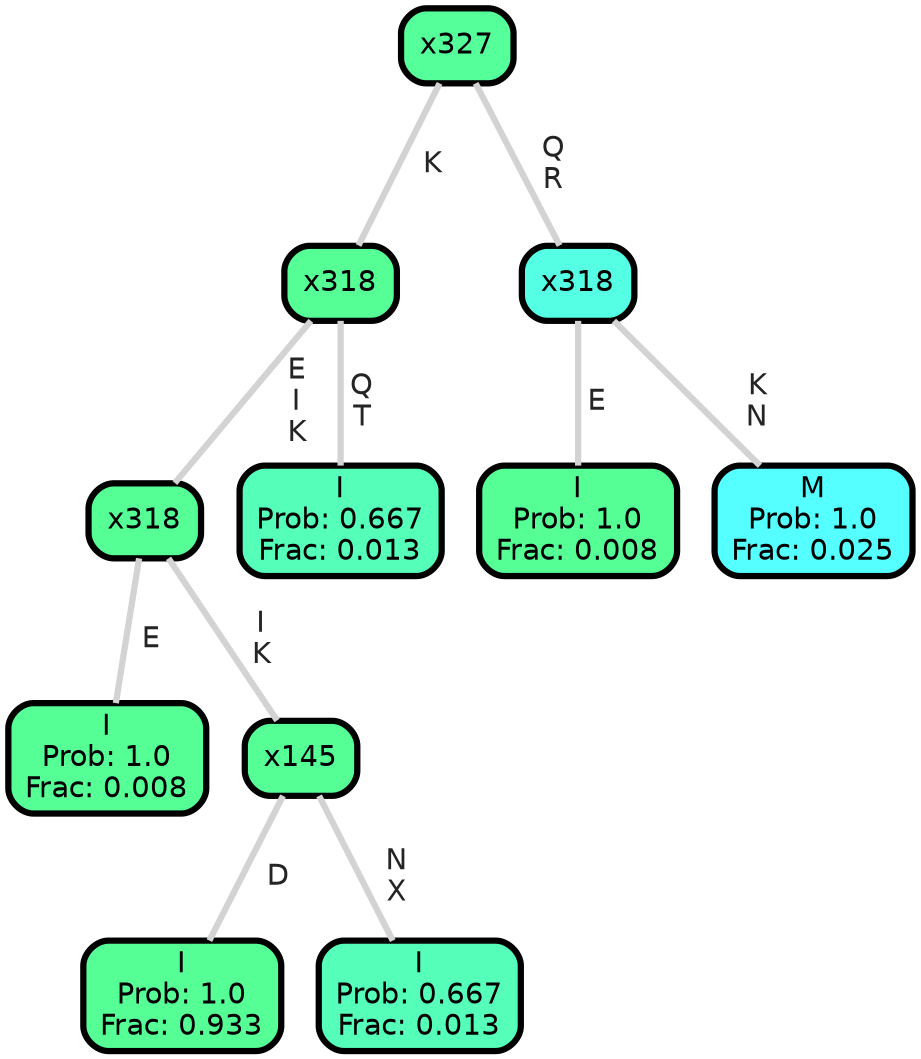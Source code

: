 graph Tree {
node [shape=box, style="filled, rounded",color="black",penwidth="3",fontcolor="black",                 fontname=helvetica] ;
graph [ranksep="0 equally", splines=straight,                 bgcolor=transparent, dpi=200] ;
edge [fontname=helvetica, fontweight=bold,fontcolor=grey14,color=lightgray] ;
0 [label="I
Prob: 1.0
Frac: 0.008", fillcolor="#55ff96"] ;
1 [label="x318", fillcolor="#55ff96"] ;
2 [label="I
Prob: 1.0
Frac: 0.933", fillcolor="#55ff96"] ;
3 [label="x145", fillcolor="#55ff96"] ;
4 [label="I
Prob: 0.667
Frac: 0.013", fillcolor="#55ffb9"] ;
5 [label="x318", fillcolor="#55ff96"] ;
6 [label="I
Prob: 0.667
Frac: 0.013", fillcolor="#55ffb9"] ;
7 [label="x327", fillcolor="#55ff99"] ;
8 [label="I
Prob: 1.0
Frac: 0.008", fillcolor="#55ff96"] ;
9 [label="x318", fillcolor="#55ffe4"] ;
10 [label="M
Prob: 1.0
Frac: 0.025", fillcolor="#55ffff"] ;
1 -- 0 [label=" E",penwidth=3] ;
1 -- 3 [label=" I\n K",penwidth=3] ;
3 -- 2 [label=" D",penwidth=3] ;
3 -- 4 [label=" N\n X",penwidth=3] ;
5 -- 1 [label=" E\n I\n K",penwidth=3] ;
5 -- 6 [label=" Q\n T",penwidth=3] ;
7 -- 5 [label=" K",penwidth=3] ;
7 -- 9 [label=" Q\n R",penwidth=3] ;
9 -- 8 [label=" E",penwidth=3] ;
9 -- 10 [label=" K\n N",penwidth=3] ;
{rank = same;}}